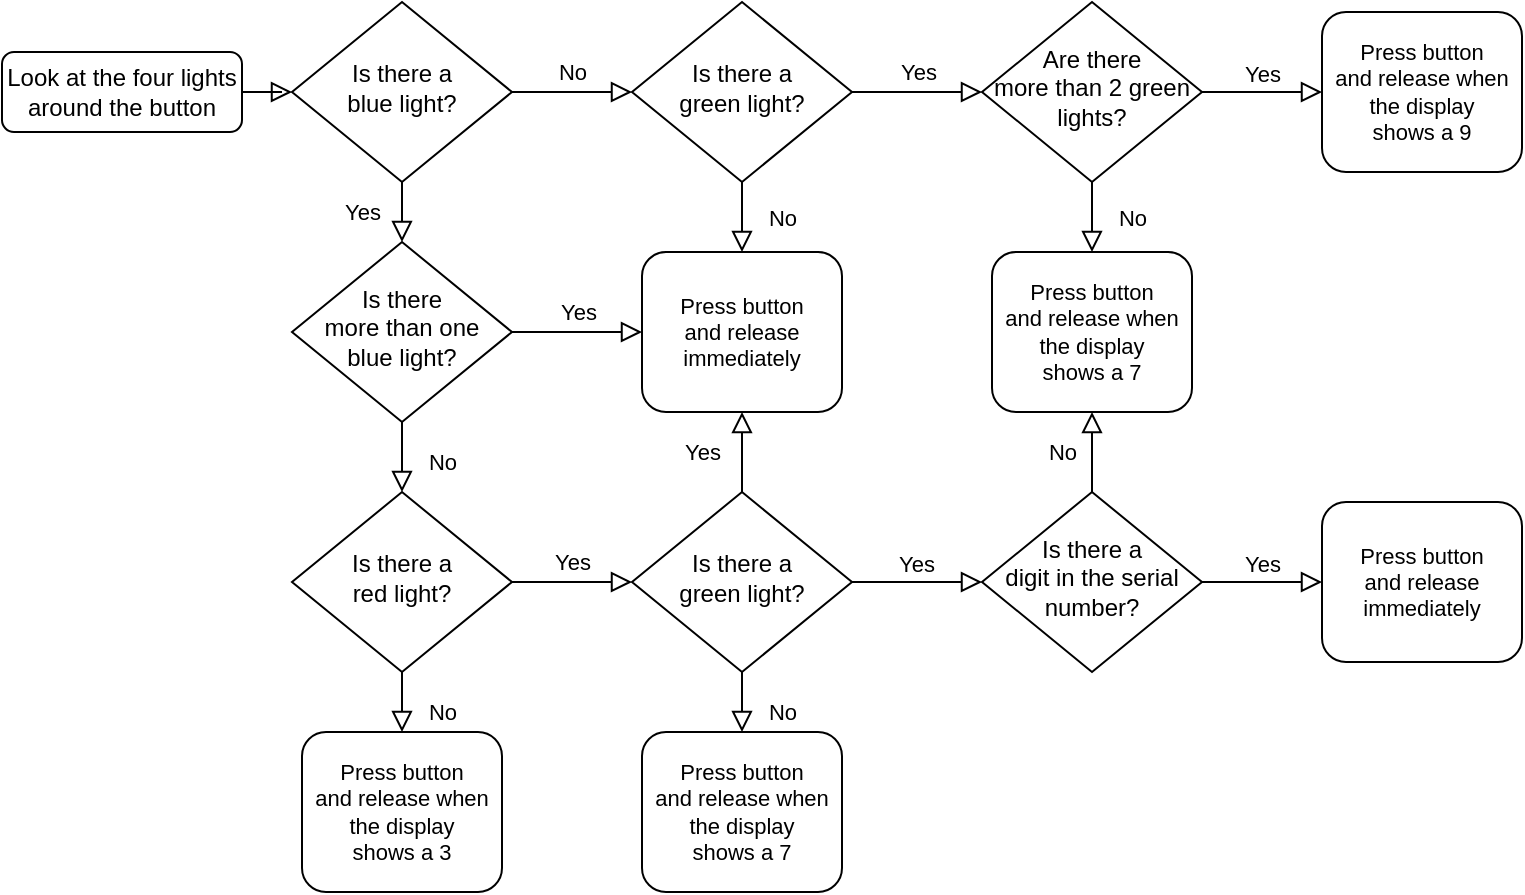 <mxfile version="16.6.6" type="device"><diagram id="C5RBs43oDa-KdzZeNtuy" name="Page-1"><mxGraphModel dx="887" dy="513" grid="1" gridSize="10" guides="1" tooltips="1" connect="1" arrows="1" fold="1" page="1" pageScale="1" pageWidth="827" pageHeight="1169" background="#ffffff" math="0" shadow="0"><root><mxCell id="WIyWlLk6GJQsqaUBKTNV-0"/><mxCell id="WIyWlLk6GJQsqaUBKTNV-1" parent="WIyWlLk6GJQsqaUBKTNV-0"/><mxCell id="WIyWlLk6GJQsqaUBKTNV-2" value="" style="rounded=0;html=1;jettySize=auto;orthogonalLoop=1;fontSize=11;endArrow=block;endFill=0;endSize=8;strokeWidth=1;shadow=0;labelBackgroundColor=none;edgeStyle=orthogonalEdgeStyle;" parent="WIyWlLk6GJQsqaUBKTNV-1" source="WIyWlLk6GJQsqaUBKTNV-3" target="WIyWlLk6GJQsqaUBKTNV-6" edge="1"><mxGeometry relative="1" as="geometry"/></mxCell><mxCell id="WIyWlLk6GJQsqaUBKTNV-3" value="Look at the four lights around the button" style="rounded=1;whiteSpace=wrap;html=1;fontSize=12;glass=0;strokeWidth=1;shadow=0;" parent="WIyWlLk6GJQsqaUBKTNV-1" vertex="1"><mxGeometry x="10" y="130" width="120" height="40" as="geometry"/></mxCell><mxCell id="WIyWlLk6GJQsqaUBKTNV-4" value="Yes" style="rounded=0;html=1;jettySize=auto;orthogonalLoop=1;fontSize=11;endArrow=block;endFill=0;endSize=8;strokeWidth=1;shadow=0;labelBackgroundColor=none;edgeStyle=orthogonalEdgeStyle;" parent="WIyWlLk6GJQsqaUBKTNV-1" source="WIyWlLk6GJQsqaUBKTNV-6" target="WIyWlLk6GJQsqaUBKTNV-10" edge="1"><mxGeometry y="20" relative="1" as="geometry"><mxPoint as="offset"/></mxGeometry></mxCell><mxCell id="WIyWlLk6GJQsqaUBKTNV-5" value="No" style="edgeStyle=orthogonalEdgeStyle;rounded=0;html=1;jettySize=auto;orthogonalLoop=1;fontSize=11;endArrow=block;endFill=0;endSize=8;strokeWidth=1;shadow=0;labelBackgroundColor=none;entryX=0;entryY=0.5;entryDx=0;entryDy=0;" parent="WIyWlLk6GJQsqaUBKTNV-1" source="WIyWlLk6GJQsqaUBKTNV-6" target="WmhObjZ8QdQj2aDF1Wtr-1" edge="1"><mxGeometry y="10" relative="1" as="geometry"><mxPoint as="offset"/><mxPoint x="330" y="150" as="targetPoint"/></mxGeometry></mxCell><mxCell id="WIyWlLk6GJQsqaUBKTNV-6" value="Is there a&lt;br&gt;blue light?" style="rhombus;whiteSpace=wrap;html=1;shadow=0;fontFamily=Helvetica;fontSize=12;align=center;strokeWidth=1;spacing=6;spacingTop=-4;" parent="WIyWlLk6GJQsqaUBKTNV-1" vertex="1"><mxGeometry x="155" y="105" width="110" height="90" as="geometry"/></mxCell><mxCell id="WIyWlLk6GJQsqaUBKTNV-8" value="No" style="rounded=0;html=1;jettySize=auto;orthogonalLoop=1;fontSize=11;endArrow=block;endFill=0;endSize=8;strokeWidth=1;shadow=0;labelBackgroundColor=none;edgeStyle=orthogonalEdgeStyle;entryX=0.5;entryY=0;entryDx=0;entryDy=0;" parent="WIyWlLk6GJQsqaUBKTNV-1" source="WIyWlLk6GJQsqaUBKTNV-10" target="WmhObjZ8QdQj2aDF1Wtr-0" edge="1"><mxGeometry x="0.333" y="20" relative="1" as="geometry"><mxPoint as="offset"/><mxPoint x="210" y="370" as="targetPoint"/></mxGeometry></mxCell><mxCell id="WIyWlLk6GJQsqaUBKTNV-9" value="Yes" style="edgeStyle=orthogonalEdgeStyle;rounded=0;html=1;jettySize=auto;orthogonalLoop=1;fontSize=11;endArrow=block;endFill=0;endSize=8;strokeWidth=1;shadow=0;labelBackgroundColor=none;entryX=0;entryY=0.5;entryDx=0;entryDy=0;" parent="WIyWlLk6GJQsqaUBKTNV-1" source="WIyWlLk6GJQsqaUBKTNV-10" target="WmhObjZ8QdQj2aDF1Wtr-7" edge="1"><mxGeometry y="10" relative="1" as="geometry"><mxPoint as="offset"/><mxPoint x="330" y="270" as="targetPoint"/></mxGeometry></mxCell><mxCell id="WIyWlLk6GJQsqaUBKTNV-10" value="Is there&lt;br&gt;more than one&lt;br&gt;blue light?" style="rhombus;whiteSpace=wrap;html=1;shadow=0;fontFamily=Helvetica;fontSize=12;align=center;strokeWidth=1;spacing=6;spacingTop=-4;" parent="WIyWlLk6GJQsqaUBKTNV-1" vertex="1"><mxGeometry x="155" y="225" width="110" height="90" as="geometry"/></mxCell><mxCell id="WmhObjZ8QdQj2aDF1Wtr-0" value="Is there a&lt;br&gt;red light?" style="rhombus;whiteSpace=wrap;html=1;shadow=0;fontFamily=Helvetica;fontSize=12;align=center;strokeWidth=1;spacing=6;spacingTop=-4;" vertex="1" parent="WIyWlLk6GJQsqaUBKTNV-1"><mxGeometry x="155" y="350" width="110" height="90" as="geometry"/></mxCell><mxCell id="WmhObjZ8QdQj2aDF1Wtr-5" value="Yes" style="edgeStyle=orthogonalEdgeStyle;rounded=0;orthogonalLoop=1;jettySize=auto;html=1;exitX=1;exitY=0.5;exitDx=0;exitDy=0;shadow=0;labelBackgroundColor=none;fontFamily=Helvetica;fontSize=11;fontColor=default;endArrow=block;endFill=0;endSize=8;strokeColor=default;strokeWidth=1;entryX=0;entryY=0.5;entryDx=0;entryDy=0;" edge="1" parent="WIyWlLk6GJQsqaUBKTNV-1" source="WmhObjZ8QdQj2aDF1Wtr-1" target="WmhObjZ8QdQj2aDF1Wtr-21"><mxGeometry y="10" relative="1" as="geometry"><mxPoint x="510" y="150" as="targetPoint"/><mxPoint as="offset"/></mxGeometry></mxCell><mxCell id="WmhObjZ8QdQj2aDF1Wtr-1" value="Is there a&lt;br&gt;green light?" style="rhombus;whiteSpace=wrap;html=1;shadow=0;fontFamily=Helvetica;fontSize=12;align=center;strokeWidth=1;spacing=6;spacingTop=-4;" vertex="1" parent="WIyWlLk6GJQsqaUBKTNV-1"><mxGeometry x="325" y="105" width="110" height="90" as="geometry"/></mxCell><mxCell id="WmhObjZ8QdQj2aDF1Wtr-6" value="No" style="edgeStyle=orthogonalEdgeStyle;rounded=0;html=1;jettySize=auto;orthogonalLoop=1;fontSize=11;endArrow=block;endFill=0;endSize=8;strokeWidth=1;shadow=0;labelBackgroundColor=none;exitX=0.5;exitY=1;exitDx=0;exitDy=0;entryX=0.5;entryY=0;entryDx=0;entryDy=0;" edge="1" parent="WIyWlLk6GJQsqaUBKTNV-1" source="WmhObjZ8QdQj2aDF1Wtr-1" target="WmhObjZ8QdQj2aDF1Wtr-7"><mxGeometry y="20" relative="1" as="geometry"><mxPoint as="offset"/><mxPoint x="270" y="280" as="sourcePoint"/><mxPoint x="380" y="230" as="targetPoint"/></mxGeometry></mxCell><mxCell id="WmhObjZ8QdQj2aDF1Wtr-7" value="Press button &lt;br&gt;and release immediately" style="rounded=1;whiteSpace=wrap;html=1;fontFamily=Helvetica;fontSize=11;fontColor=default;" vertex="1" parent="WIyWlLk6GJQsqaUBKTNV-1"><mxGeometry x="330" y="230" width="100" height="80" as="geometry"/></mxCell><mxCell id="WmhObjZ8QdQj2aDF1Wtr-9" value="Yes" style="edgeStyle=orthogonalEdgeStyle;rounded=0;html=1;jettySize=auto;orthogonalLoop=1;fontSize=11;endArrow=block;endFill=0;endSize=8;strokeWidth=1;shadow=0;labelBackgroundColor=none;exitX=1;exitY=0.5;exitDx=0;exitDy=0;entryX=0;entryY=0.5;entryDx=0;entryDy=0;" edge="1" parent="WIyWlLk6GJQsqaUBKTNV-1" source="WmhObjZ8QdQj2aDF1Wtr-0" target="WmhObjZ8QdQj2aDF1Wtr-10"><mxGeometry y="10" relative="1" as="geometry"><mxPoint as="offset"/><mxPoint x="270" y="280" as="sourcePoint"/><mxPoint x="330" y="400" as="targetPoint"/></mxGeometry></mxCell><mxCell id="WmhObjZ8QdQj2aDF1Wtr-10" value="Is there a&lt;br&gt;green light?" style="rhombus;whiteSpace=wrap;html=1;shadow=0;fontFamily=Helvetica;fontSize=12;align=center;strokeWidth=1;spacing=6;spacingTop=-4;" vertex="1" parent="WIyWlLk6GJQsqaUBKTNV-1"><mxGeometry x="325" y="350" width="110" height="90" as="geometry"/></mxCell><mxCell id="WmhObjZ8QdQj2aDF1Wtr-11" value="Yes" style="edgeStyle=orthogonalEdgeStyle;rounded=0;html=1;jettySize=auto;orthogonalLoop=1;fontSize=11;endArrow=block;endFill=0;endSize=8;strokeWidth=1;shadow=0;labelBackgroundColor=none;exitX=0.5;exitY=0;exitDx=0;exitDy=0;entryX=0.5;entryY=1;entryDx=0;entryDy=0;" edge="1" parent="WIyWlLk6GJQsqaUBKTNV-1" source="WmhObjZ8QdQj2aDF1Wtr-10" target="WmhObjZ8QdQj2aDF1Wtr-7"><mxGeometry y="20" relative="1" as="geometry"><mxPoint as="offset"/><mxPoint x="270" y="410" as="sourcePoint"/><mxPoint x="340" y="410" as="targetPoint"/></mxGeometry></mxCell><mxCell id="WmhObjZ8QdQj2aDF1Wtr-13" value="No" style="rounded=0;html=1;jettySize=auto;orthogonalLoop=1;fontSize=11;endArrow=block;endFill=0;endSize=8;strokeWidth=1;shadow=0;labelBackgroundColor=none;edgeStyle=orthogonalEdgeStyle;exitX=0.5;exitY=1;exitDx=0;exitDy=0;entryX=0.5;entryY=0;entryDx=0;entryDy=0;" edge="1" parent="WIyWlLk6GJQsqaUBKTNV-1" source="WmhObjZ8QdQj2aDF1Wtr-0" target="WmhObjZ8QdQj2aDF1Wtr-14"><mxGeometry x="0.333" y="20" relative="1" as="geometry"><mxPoint as="offset"/><mxPoint x="220" y="320" as="sourcePoint"/><mxPoint x="210" y="490" as="targetPoint"/><Array as="points"/></mxGeometry></mxCell><mxCell id="WmhObjZ8QdQj2aDF1Wtr-14" value="Press button &lt;br&gt;and release when the display &lt;br&gt;shows a 3" style="rounded=1;whiteSpace=wrap;html=1;fontFamily=Helvetica;fontSize=11;fontColor=default;" vertex="1" parent="WIyWlLk6GJQsqaUBKTNV-1"><mxGeometry x="160" y="470" width="100" height="80" as="geometry"/></mxCell><mxCell id="WmhObjZ8QdQj2aDF1Wtr-16" value="Press button &lt;br&gt;and release when the display &lt;br&gt;shows a 7" style="rounded=1;whiteSpace=wrap;html=1;fontFamily=Helvetica;fontSize=11;fontColor=default;" vertex="1" parent="WIyWlLk6GJQsqaUBKTNV-1"><mxGeometry x="330" y="470" width="100" height="80" as="geometry"/></mxCell><mxCell id="WmhObjZ8QdQj2aDF1Wtr-17" value="No" style="rounded=0;html=1;jettySize=auto;orthogonalLoop=1;fontSize=11;endArrow=block;endFill=0;endSize=8;strokeWidth=1;shadow=0;labelBackgroundColor=none;edgeStyle=orthogonalEdgeStyle;exitX=0.5;exitY=1;exitDx=0;exitDy=0;entryX=0.5;entryY=0;entryDx=0;entryDy=0;" edge="1" parent="WIyWlLk6GJQsqaUBKTNV-1" source="WmhObjZ8QdQj2aDF1Wtr-10" target="WmhObjZ8QdQj2aDF1Wtr-16"><mxGeometry x="0.333" y="20" relative="1" as="geometry"><mxPoint as="offset"/><mxPoint x="220" y="450" as="sourcePoint"/><mxPoint x="220" y="480" as="targetPoint"/><Array as="points"/></mxGeometry></mxCell><mxCell id="WmhObjZ8QdQj2aDF1Wtr-20" value="Yes" style="edgeStyle=orthogonalEdgeStyle;rounded=0;orthogonalLoop=1;jettySize=auto;html=1;exitX=1;exitY=0.5;exitDx=0;exitDy=0;shadow=0;labelBackgroundColor=none;fontFamily=Helvetica;fontSize=11;fontColor=default;endArrow=block;endFill=0;endSize=8;strokeColor=default;strokeWidth=1;" edge="1" parent="WIyWlLk6GJQsqaUBKTNV-1" source="WmhObjZ8QdQj2aDF1Wtr-10"><mxGeometry y="10" relative="1" as="geometry"><mxPoint x="500" y="395" as="targetPoint"/><mxPoint x="450" y="170" as="sourcePoint"/><mxPoint as="offset"/></mxGeometry></mxCell><mxCell id="WmhObjZ8QdQj2aDF1Wtr-21" value="Are there &lt;br&gt;more than 2 green lights?" style="rhombus;whiteSpace=wrap;html=1;shadow=0;fontFamily=Helvetica;fontSize=12;align=center;strokeWidth=1;spacing=6;spacingTop=-4;" vertex="1" parent="WIyWlLk6GJQsqaUBKTNV-1"><mxGeometry x="500" y="105" width="110" height="90" as="geometry"/></mxCell><mxCell id="WmhObjZ8QdQj2aDF1Wtr-22" value="Is there a &lt;br&gt;digit in the serial number?" style="rhombus;whiteSpace=wrap;html=1;shadow=0;fontFamily=Helvetica;fontSize=12;align=center;strokeWidth=1;spacing=6;spacingTop=-4;" vertex="1" parent="WIyWlLk6GJQsqaUBKTNV-1"><mxGeometry x="500" y="350" width="110" height="90" as="geometry"/></mxCell><mxCell id="WmhObjZ8QdQj2aDF1Wtr-23" value="No" style="edgeStyle=orthogonalEdgeStyle;rounded=0;orthogonalLoop=1;jettySize=auto;html=1;exitX=0.5;exitY=0;exitDx=0;exitDy=0;shadow=0;labelBackgroundColor=none;fontFamily=Helvetica;fontSize=11;fontColor=default;endArrow=block;endFill=0;endSize=8;strokeColor=default;strokeWidth=1;entryX=0.5;entryY=1;entryDx=0;entryDy=0;" edge="1" parent="WIyWlLk6GJQsqaUBKTNV-1" source="WmhObjZ8QdQj2aDF1Wtr-22" target="WmhObjZ8QdQj2aDF1Wtr-25"><mxGeometry y="15" relative="1" as="geometry"><mxPoint x="555" y="300" as="targetPoint"/><mxPoint x="445" y="405" as="sourcePoint"/><mxPoint as="offset"/></mxGeometry></mxCell><mxCell id="WmhObjZ8QdQj2aDF1Wtr-24" value="No" style="edgeStyle=orthogonalEdgeStyle;rounded=0;html=1;jettySize=auto;orthogonalLoop=1;fontSize=11;endArrow=block;endFill=0;endSize=8;strokeWidth=1;shadow=0;labelBackgroundColor=none;exitX=0.5;exitY=1;exitDx=0;exitDy=0;" edge="1" parent="WIyWlLk6GJQsqaUBKTNV-1" source="WmhObjZ8QdQj2aDF1Wtr-21"><mxGeometry y="20" relative="1" as="geometry"><mxPoint as="offset"/><mxPoint x="390" y="205" as="sourcePoint"/><mxPoint x="555" y="230" as="targetPoint"/></mxGeometry></mxCell><mxCell id="WmhObjZ8QdQj2aDF1Wtr-25" value="Press button &lt;br&gt;and release when the display &lt;br&gt;shows&amp;nbsp;a 7" style="rounded=1;whiteSpace=wrap;html=1;fontFamily=Helvetica;fontSize=11;fontColor=default;" vertex="1" parent="WIyWlLk6GJQsqaUBKTNV-1"><mxGeometry x="505" y="230" width="100" height="80" as="geometry"/></mxCell><mxCell id="WmhObjZ8QdQj2aDF1Wtr-26" value="Yes" style="edgeStyle=orthogonalEdgeStyle;rounded=0;orthogonalLoop=1;jettySize=auto;html=1;exitX=1;exitY=0.5;exitDx=0;exitDy=0;shadow=0;labelBackgroundColor=none;fontFamily=Helvetica;fontSize=11;fontColor=default;endArrow=block;endFill=0;endSize=8;strokeColor=default;strokeWidth=1;" edge="1" parent="WIyWlLk6GJQsqaUBKTNV-1" source="WmhObjZ8QdQj2aDF1Wtr-22"><mxGeometry y="10" relative="1" as="geometry"><mxPoint x="670" y="395" as="targetPoint"/><mxPoint x="445" y="405" as="sourcePoint"/><mxPoint as="offset"/></mxGeometry></mxCell><mxCell id="WmhObjZ8QdQj2aDF1Wtr-27" value="Yes" style="edgeStyle=orthogonalEdgeStyle;rounded=0;orthogonalLoop=1;jettySize=auto;html=1;exitX=1;exitY=0.5;exitDx=0;exitDy=0;shadow=0;labelBackgroundColor=none;fontFamily=Helvetica;fontSize=11;fontColor=default;endArrow=block;endFill=0;endSize=8;strokeColor=default;strokeWidth=1;" edge="1" parent="WIyWlLk6GJQsqaUBKTNV-1" source="WmhObjZ8QdQj2aDF1Wtr-21"><mxGeometry y="10" relative="1" as="geometry"><mxPoint x="670" y="150" as="targetPoint"/><mxPoint x="620" y="405" as="sourcePoint"/><mxPoint as="offset"/></mxGeometry></mxCell><mxCell id="WmhObjZ8QdQj2aDF1Wtr-28" value="Press button &lt;br&gt;and release immediately" style="rounded=1;whiteSpace=wrap;html=1;fontFamily=Helvetica;fontSize=11;fontColor=default;" vertex="1" parent="WIyWlLk6GJQsqaUBKTNV-1"><mxGeometry x="670" y="355" width="100" height="80" as="geometry"/></mxCell><mxCell id="WmhObjZ8QdQj2aDF1Wtr-29" value="Press button &lt;br&gt;and release when the display &lt;br&gt;shows&amp;nbsp;a 9" style="rounded=1;whiteSpace=wrap;html=1;fontFamily=Helvetica;fontSize=11;fontColor=default;" vertex="1" parent="WIyWlLk6GJQsqaUBKTNV-1"><mxGeometry x="670" y="110" width="100" height="80" as="geometry"/></mxCell></root></mxGraphModel></diagram></mxfile>